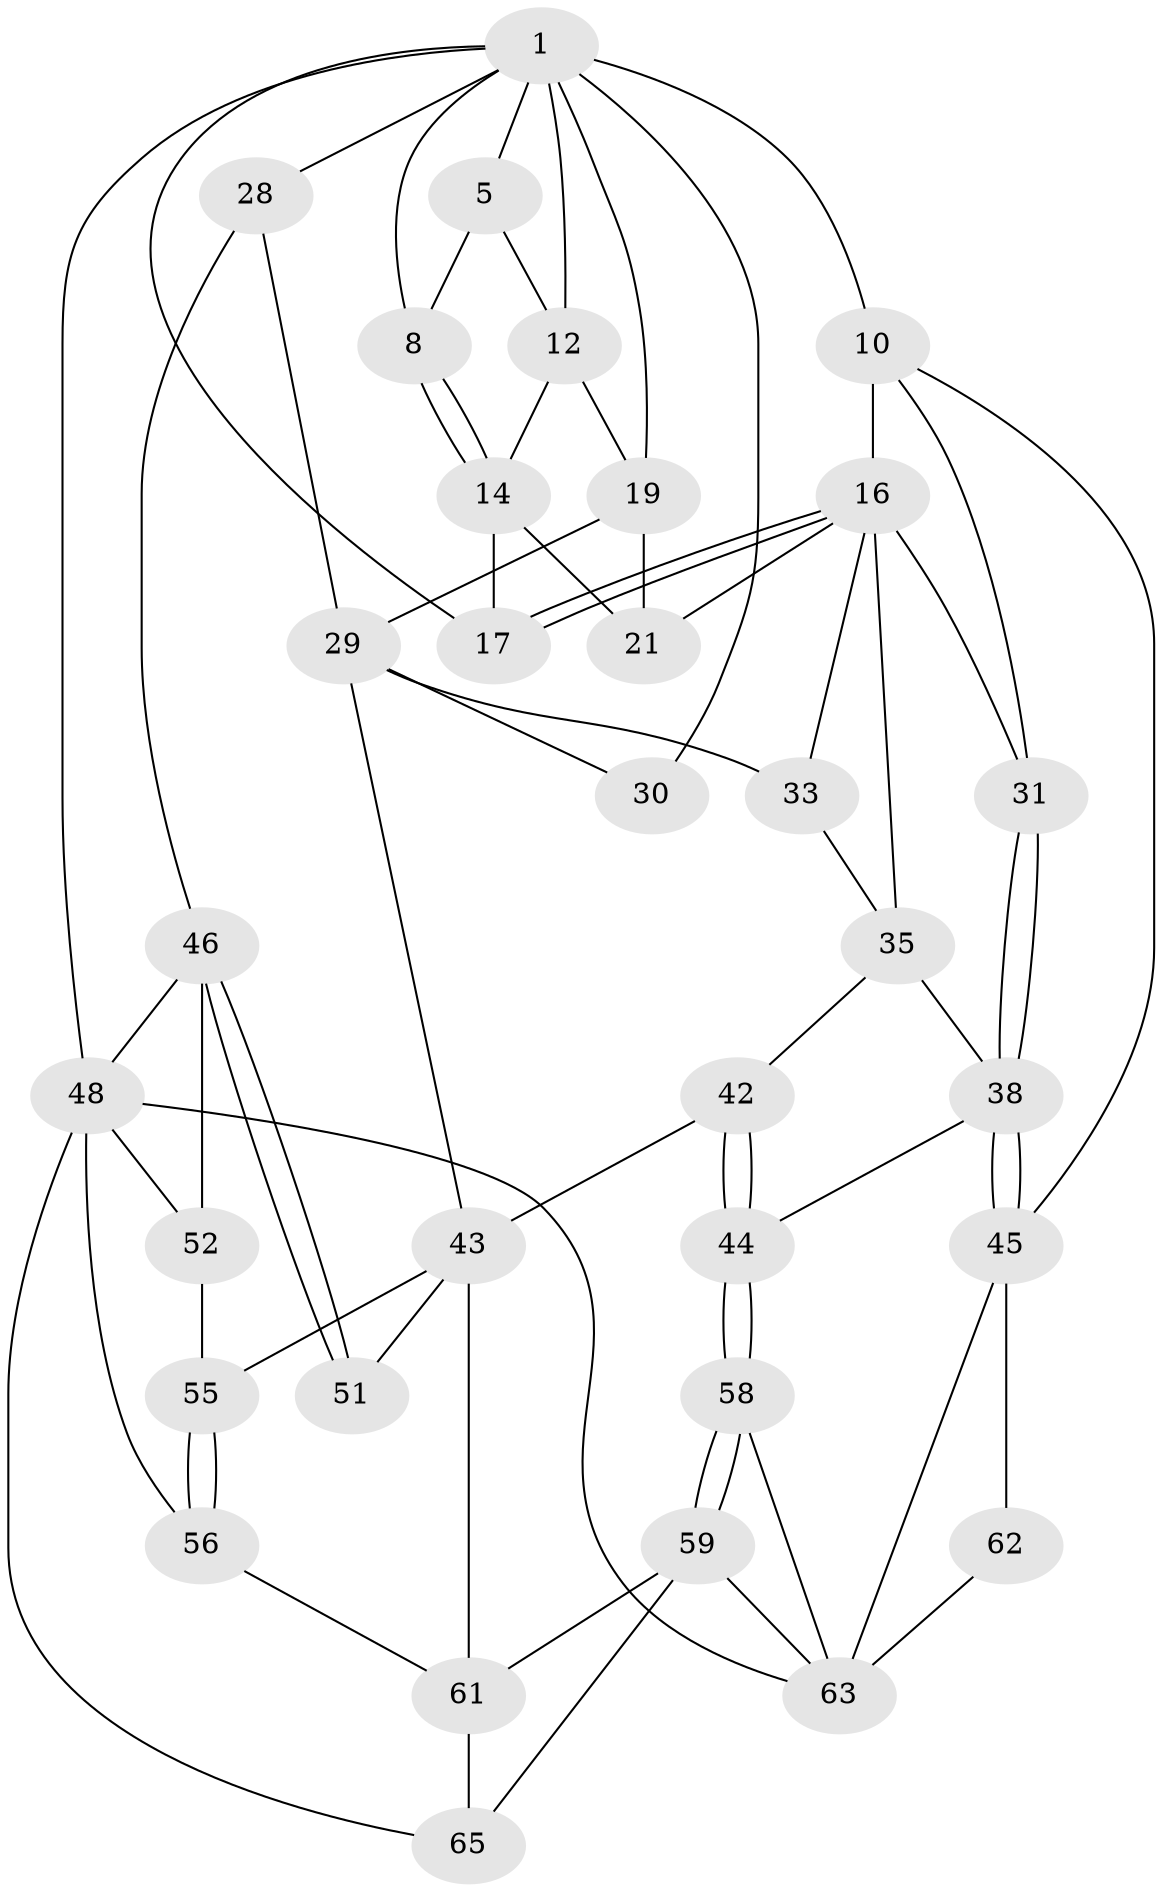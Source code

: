 // original degree distribution, {3: 0.04477611940298507, 6: 0.1791044776119403, 5: 0.582089552238806, 4: 0.19402985074626866}
// Generated by graph-tools (version 1.1) at 2025/21/03/04/25 18:21:28]
// undirected, 33 vertices, 71 edges
graph export_dot {
graph [start="1"]
  node [color=gray90,style=filled];
  1 [pos="+0.260575347631029+0",super="+6+2"];
  5 [pos="+0.24418360316000706+0",super="+9"];
  8 [pos="+0.3857084589984613+0.11134183267520943"];
  10 [pos="+1+0",super="+11"];
  12 [pos="+0.25130344325590115+0.10828104901232273",super="+15"];
  14 [pos="+0.3765221138248358+0.14451724134954425",super="+18"];
  16 [pos="+0.6708310061364721+0.20411190411572666",super="+23"];
  17 [pos="+0.5505916891114669+0.21196413640550563"];
  19 [pos="+0.3289845593514866+0.22055826975023193",super="+22"];
  21 [pos="+0.4813948048469069+0.30385715602459396"];
  28 [pos="+0+0.43560554085955705",super="+37"];
  29 [pos="+0.35069092837820354+0.40489200000637515",super="+34"];
  30 [pos="+0.3105028377128888+0.3832525543066687"];
  31 [pos="+0.9559145817796714+0.479777277976182"];
  33 [pos="+0.4682446136349166+0.5177012822193946"];
  35 [pos="+0.6226061849002357+0.47128440058960247",super="+40"];
  38 [pos="+0.9514606008135513+0.6456257695616024",super="+39"];
  42 [pos="+0.4568930422607175+0.742151101005624"];
  43 [pos="+0.41875237324418574+0.7513313118650145",super="+50"];
  44 [pos="+0.519961750968104+0.7765073118158818"];
  45 [pos="+0.9523896293842388+0.6474728320945562"];
  46 [pos="+0+0.5529848758831705",super="+47"];
  48 [pos="+0+1",super="+49+57"];
  51 [pos="+0.2028374026023857+0.7581886158845837"];
  52 [pos="+0.1492017770644176+0.8428632995511611",super="+53"];
  55 [pos="+0.24276682431536478+0.8631674930003592"];
  56 [pos="+0.2257750491430166+0.9271247761926347"];
  58 [pos="+0.5467301158483093+0.8226236992101844"];
  59 [pos="+0.47144446295729187+1",super="+60"];
  61 [pos="+0.363754502494751+0.9537159974797502",super="+64"];
  62 [pos="+0.7883070248422173+0.9149585506787323"];
  63 [pos="+0.6689174519359979+0.8929860059975663",super="+66"];
  65 [pos="+0.19672015324959524+1"];
  1 -- 8;
  1 -- 10 [weight=2];
  1 -- 17;
  1 -- 5;
  1 -- 12;
  1 -- 48;
  1 -- 19;
  1 -- 28 [weight=2];
  1 -- 30 [weight=2];
  5 -- 8;
  5 -- 12;
  8 -- 14;
  8 -- 14;
  10 -- 16;
  10 -- 45;
  10 -- 31;
  12 -- 19;
  12 -- 14;
  14 -- 17;
  14 -- 21;
  16 -- 17;
  16 -- 17;
  16 -- 33;
  16 -- 35 [weight=2];
  16 -- 21;
  16 -- 31;
  19 -- 29;
  19 -- 21;
  28 -- 46;
  28 -- 29;
  29 -- 30;
  29 -- 33;
  29 -- 43;
  31 -- 38;
  31 -- 38;
  33 -- 35;
  35 -- 42;
  35 -- 38;
  38 -- 45;
  38 -- 45;
  38 -- 44;
  42 -- 43;
  42 -- 44;
  42 -- 44;
  43 -- 51;
  43 -- 61;
  43 -- 55;
  44 -- 58;
  44 -- 58;
  45 -- 62;
  45 -- 63;
  46 -- 51;
  46 -- 51;
  46 -- 48;
  46 -- 52;
  48 -- 65;
  48 -- 56;
  48 -- 52;
  48 -- 63;
  52 -- 55;
  55 -- 56;
  55 -- 56;
  56 -- 61;
  58 -- 59;
  58 -- 59;
  58 -- 63;
  59 -- 63;
  59 -- 65;
  59 -- 61;
  61 -- 65;
  62 -- 63 [weight=2];
}
